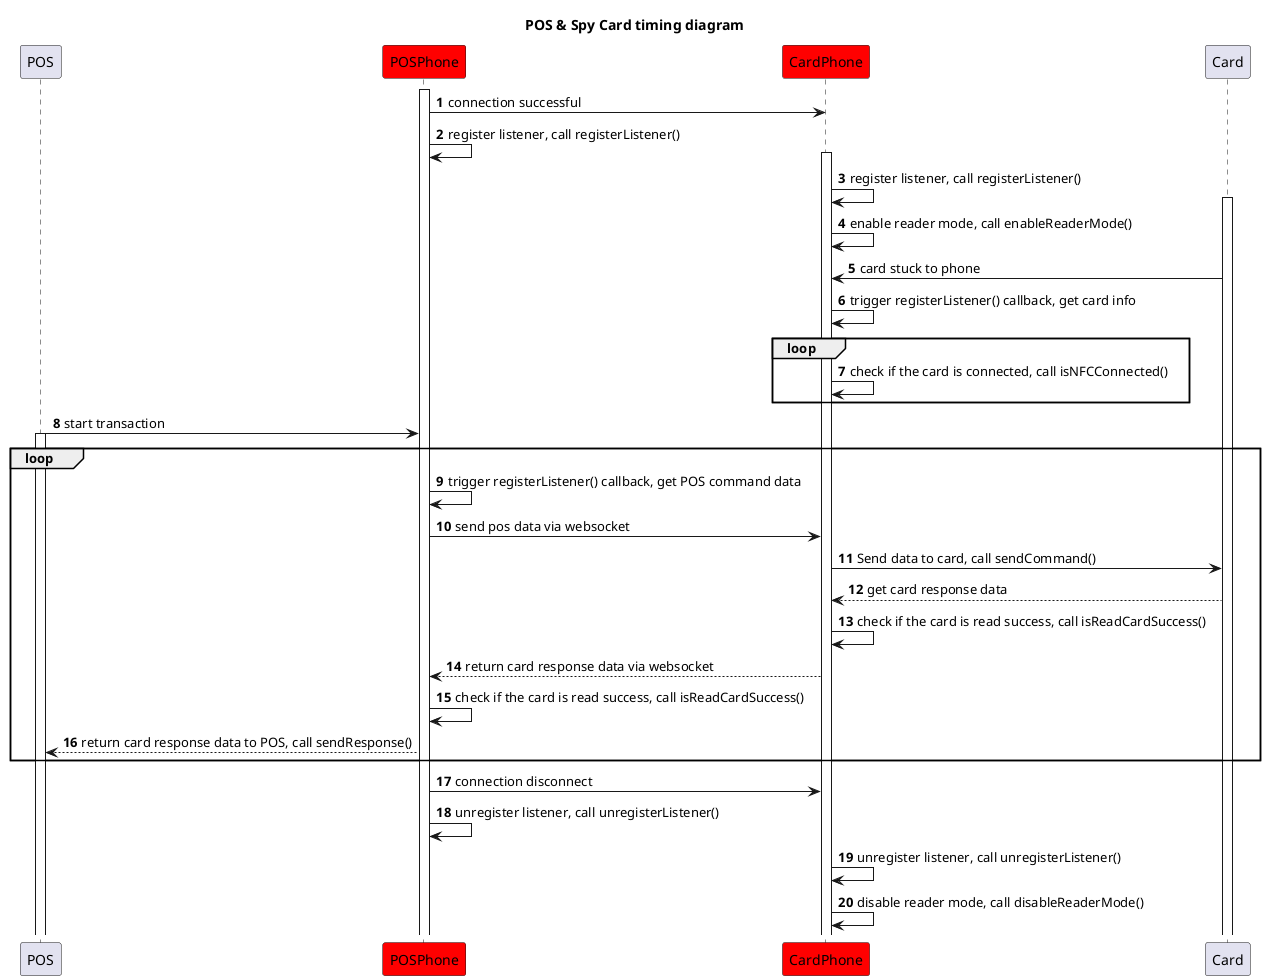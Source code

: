 @startuml

title POS & Spy Card timing diagram

participant POS
participant POSPhone #RED
participant CardPhone #RED
participant Card

activate POSPhone
autonumber 
POSPhone -> CardPhone: connection successful
POSPhone -> POSPhone: register listener, call registerListener()

activate CardPhone
CardPhone -> CardPhone: register listener, call registerListener()

activate Card
CardPhone -> CardPhone: enable reader mode, call enableReaderMode()

Card -> CardPhone: card stuck to phone

CardPhone -> CardPhone: trigger registerListener() callback, get card info

loop
    CardPhone -> CardPhone: check if the card is connected, call isNFCConnected()
end

POS -> POSPhone: start transaction
activate POS

loop
    POSPhone -> POSPhone: trigger registerListener() callback, get POS command data

    POSPhone -> CardPhone: send pos data via websocket

    CardPhone -> Card: Send data to card, call sendCommand()
    
    Card --> CardPhone: get card response data

    CardPhone -> CardPhone: check if the card is read success, call isReadCardSuccess()

    CardPhone --> POSPhone: return card response data via websocket

    POSPhone -> POSPhone: check if the card is read success, call isReadCardSuccess()

    POSPhone --> POS: return card response data to POS, call sendResponse()
end

POSPhone -> CardPhone: connection disconnect
POSPhone -> POSPhone: unregister listener, call unregisterListener()

CardPhone -> CardPhone: unregister listener, call unregisterListener()
CardPhone -> CardPhone: disable reader mode, call disableReaderMode()

@enduml